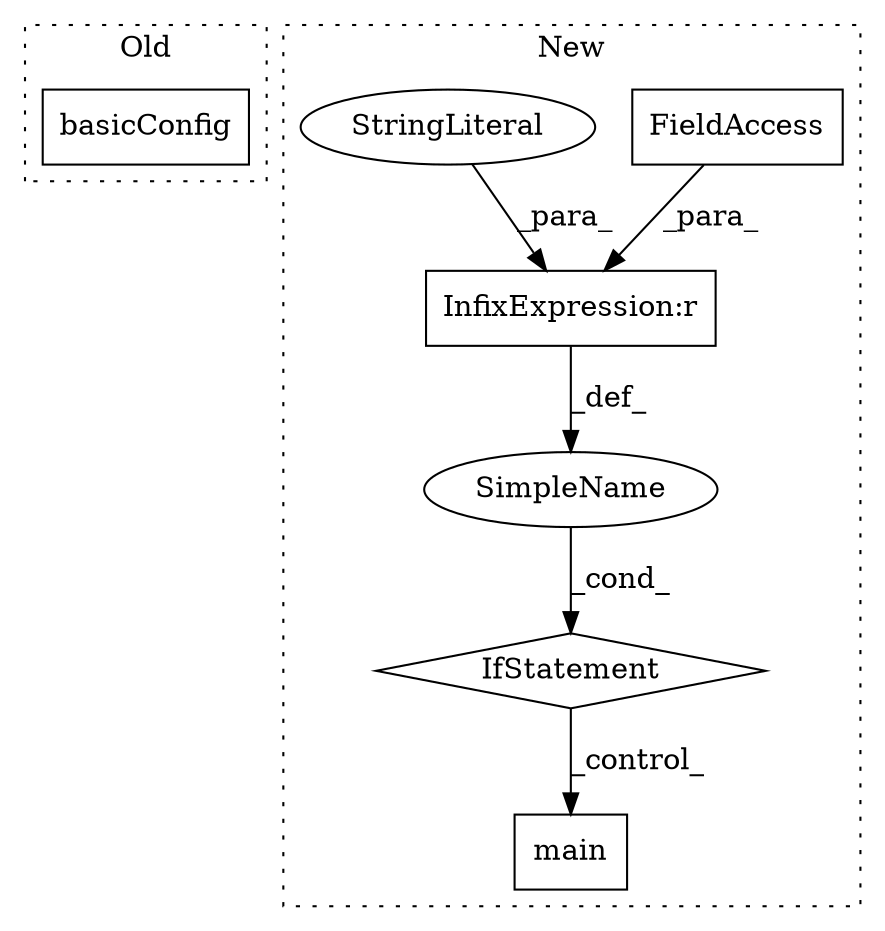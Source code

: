 digraph G {
subgraph cluster0 {
1 [label="basicConfig" a="32" s="766,841" l="12,1" shape="box"];
label = "Old";
style="dotted";
}
subgraph cluster1 {
2 [label="main" a="32" s="13471" l="6" shape="box"];
3 [label="IfStatement" a="25" s="13426,13452" l="4,2" shape="diamond"];
4 [label="SimpleName" a="42" s="" l="" shape="ellipse"];
5 [label="InfixExpression:r" a="27" s="13438" l="4" shape="box"];
6 [label="FieldAccess" a="22" s="13430" l="8" shape="box"];
7 [label="StringLiteral" a="45" s="13442" l="10" shape="ellipse"];
label = "New";
style="dotted";
}
3 -> 2 [label="_control_"];
4 -> 3 [label="_cond_"];
5 -> 4 [label="_def_"];
6 -> 5 [label="_para_"];
7 -> 5 [label="_para_"];
}